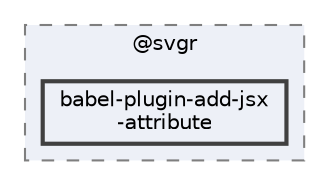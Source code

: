 digraph "pkiclassroomrescheduler/src/main/frontend/node_modules/@svgr/babel-plugin-add-jsx-attribute"
{
 // LATEX_PDF_SIZE
  bgcolor="transparent";
  edge [fontname=Helvetica,fontsize=10,labelfontname=Helvetica,labelfontsize=10];
  node [fontname=Helvetica,fontsize=10,shape=box,height=0.2,width=0.4];
  compound=true
  subgraph clusterdir_06862fe7250a28ee77dbb11ecfd0ee1a {
    graph [ bgcolor="#edf0f7", pencolor="grey50", label="@svgr", fontname=Helvetica,fontsize=10 style="filled,dashed", URL="dir_06862fe7250a28ee77dbb11ecfd0ee1a.html",tooltip=""]
  dir_3c380edfc6185e9aa86fb8b8ec376e8a [label="babel-plugin-add-jsx\l-attribute", fillcolor="#edf0f7", color="grey25", style="filled,bold", URL="dir_3c380edfc6185e9aa86fb8b8ec376e8a.html",tooltip=""];
  }
}
